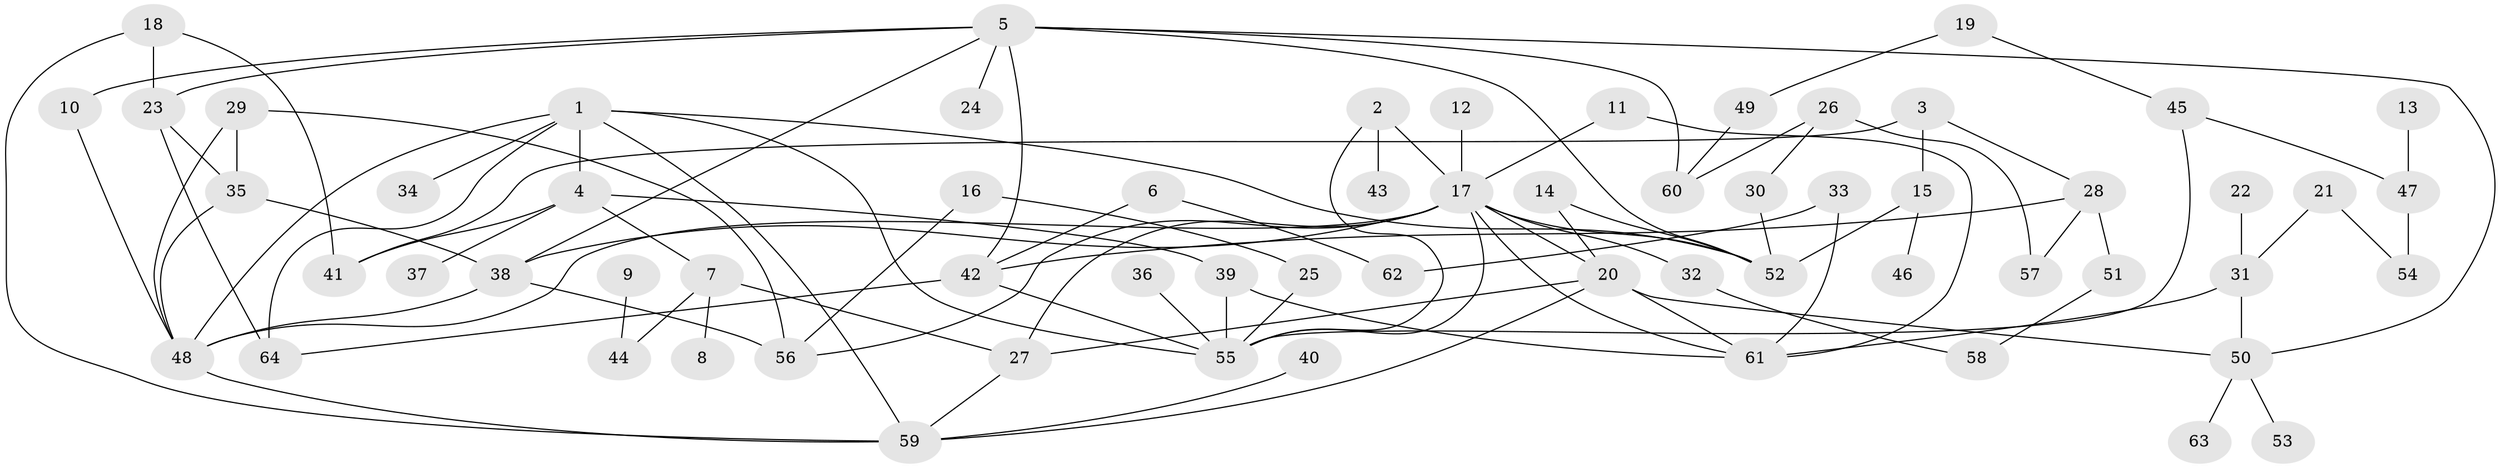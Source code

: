 // original degree distribution, {5: 0.07874015748031496, 4: 0.13385826771653545, 6: 0.015748031496062992, 9: 0.007874015748031496, 3: 0.1732283464566929, 2: 0.31496062992125984, 7: 0.015748031496062992, 1: 0.25984251968503935}
// Generated by graph-tools (version 1.1) at 2025/49/03/09/25 03:49:17]
// undirected, 64 vertices, 100 edges
graph export_dot {
graph [start="1"]
  node [color=gray90,style=filled];
  1;
  2;
  3;
  4;
  5;
  6;
  7;
  8;
  9;
  10;
  11;
  12;
  13;
  14;
  15;
  16;
  17;
  18;
  19;
  20;
  21;
  22;
  23;
  24;
  25;
  26;
  27;
  28;
  29;
  30;
  31;
  32;
  33;
  34;
  35;
  36;
  37;
  38;
  39;
  40;
  41;
  42;
  43;
  44;
  45;
  46;
  47;
  48;
  49;
  50;
  51;
  52;
  53;
  54;
  55;
  56;
  57;
  58;
  59;
  60;
  61;
  62;
  63;
  64;
  1 -- 4 [weight=1.0];
  1 -- 34 [weight=1.0];
  1 -- 48 [weight=1.0];
  1 -- 52 [weight=1.0];
  1 -- 55 [weight=1.0];
  1 -- 59 [weight=1.0];
  1 -- 64 [weight=1.0];
  2 -- 17 [weight=1.0];
  2 -- 43 [weight=1.0];
  2 -- 55 [weight=1.0];
  3 -- 15 [weight=1.0];
  3 -- 28 [weight=1.0];
  3 -- 41 [weight=1.0];
  4 -- 7 [weight=1.0];
  4 -- 37 [weight=1.0];
  4 -- 39 [weight=1.0];
  4 -- 41 [weight=2.0];
  5 -- 10 [weight=1.0];
  5 -- 23 [weight=1.0];
  5 -- 24 [weight=1.0];
  5 -- 38 [weight=1.0];
  5 -- 42 [weight=1.0];
  5 -- 50 [weight=1.0];
  5 -- 52 [weight=1.0];
  5 -- 60 [weight=1.0];
  6 -- 42 [weight=1.0];
  6 -- 62 [weight=1.0];
  7 -- 8 [weight=1.0];
  7 -- 27 [weight=1.0];
  7 -- 44 [weight=1.0];
  9 -- 44 [weight=1.0];
  10 -- 48 [weight=1.0];
  11 -- 17 [weight=1.0];
  11 -- 61 [weight=1.0];
  12 -- 17 [weight=1.0];
  13 -- 47 [weight=1.0];
  14 -- 20 [weight=1.0];
  14 -- 52 [weight=1.0];
  15 -- 46 [weight=1.0];
  15 -- 52 [weight=1.0];
  16 -- 25 [weight=1.0];
  16 -- 56 [weight=1.0];
  17 -- 20 [weight=1.0];
  17 -- 27 [weight=1.0];
  17 -- 32 [weight=1.0];
  17 -- 38 [weight=1.0];
  17 -- 48 [weight=1.0];
  17 -- 52 [weight=1.0];
  17 -- 55 [weight=1.0];
  17 -- 56 [weight=1.0];
  17 -- 61 [weight=1.0];
  18 -- 23 [weight=1.0];
  18 -- 41 [weight=1.0];
  18 -- 59 [weight=1.0];
  19 -- 45 [weight=1.0];
  19 -- 49 [weight=1.0];
  20 -- 27 [weight=1.0];
  20 -- 50 [weight=1.0];
  20 -- 59 [weight=1.0];
  20 -- 61 [weight=1.0];
  21 -- 31 [weight=1.0];
  21 -- 54 [weight=1.0];
  22 -- 31 [weight=1.0];
  23 -- 35 [weight=1.0];
  23 -- 64 [weight=1.0];
  25 -- 55 [weight=1.0];
  26 -- 30 [weight=1.0];
  26 -- 57 [weight=1.0];
  26 -- 60 [weight=1.0];
  27 -- 59 [weight=1.0];
  28 -- 42 [weight=1.0];
  28 -- 51 [weight=1.0];
  28 -- 57 [weight=1.0];
  29 -- 35 [weight=1.0];
  29 -- 48 [weight=1.0];
  29 -- 56 [weight=1.0];
  30 -- 52 [weight=1.0];
  31 -- 50 [weight=1.0];
  31 -- 61 [weight=1.0];
  32 -- 58 [weight=1.0];
  33 -- 61 [weight=1.0];
  33 -- 62 [weight=1.0];
  35 -- 38 [weight=1.0];
  35 -- 48 [weight=1.0];
  36 -- 55 [weight=1.0];
  38 -- 48 [weight=1.0];
  38 -- 56 [weight=1.0];
  39 -- 55 [weight=1.0];
  39 -- 61 [weight=1.0];
  40 -- 59 [weight=1.0];
  42 -- 55 [weight=1.0];
  42 -- 64 [weight=1.0];
  45 -- 47 [weight=1.0];
  45 -- 55 [weight=1.0];
  47 -- 54 [weight=2.0];
  48 -- 59 [weight=1.0];
  49 -- 60 [weight=1.0];
  50 -- 53 [weight=1.0];
  50 -- 63 [weight=1.0];
  51 -- 58 [weight=1.0];
}
